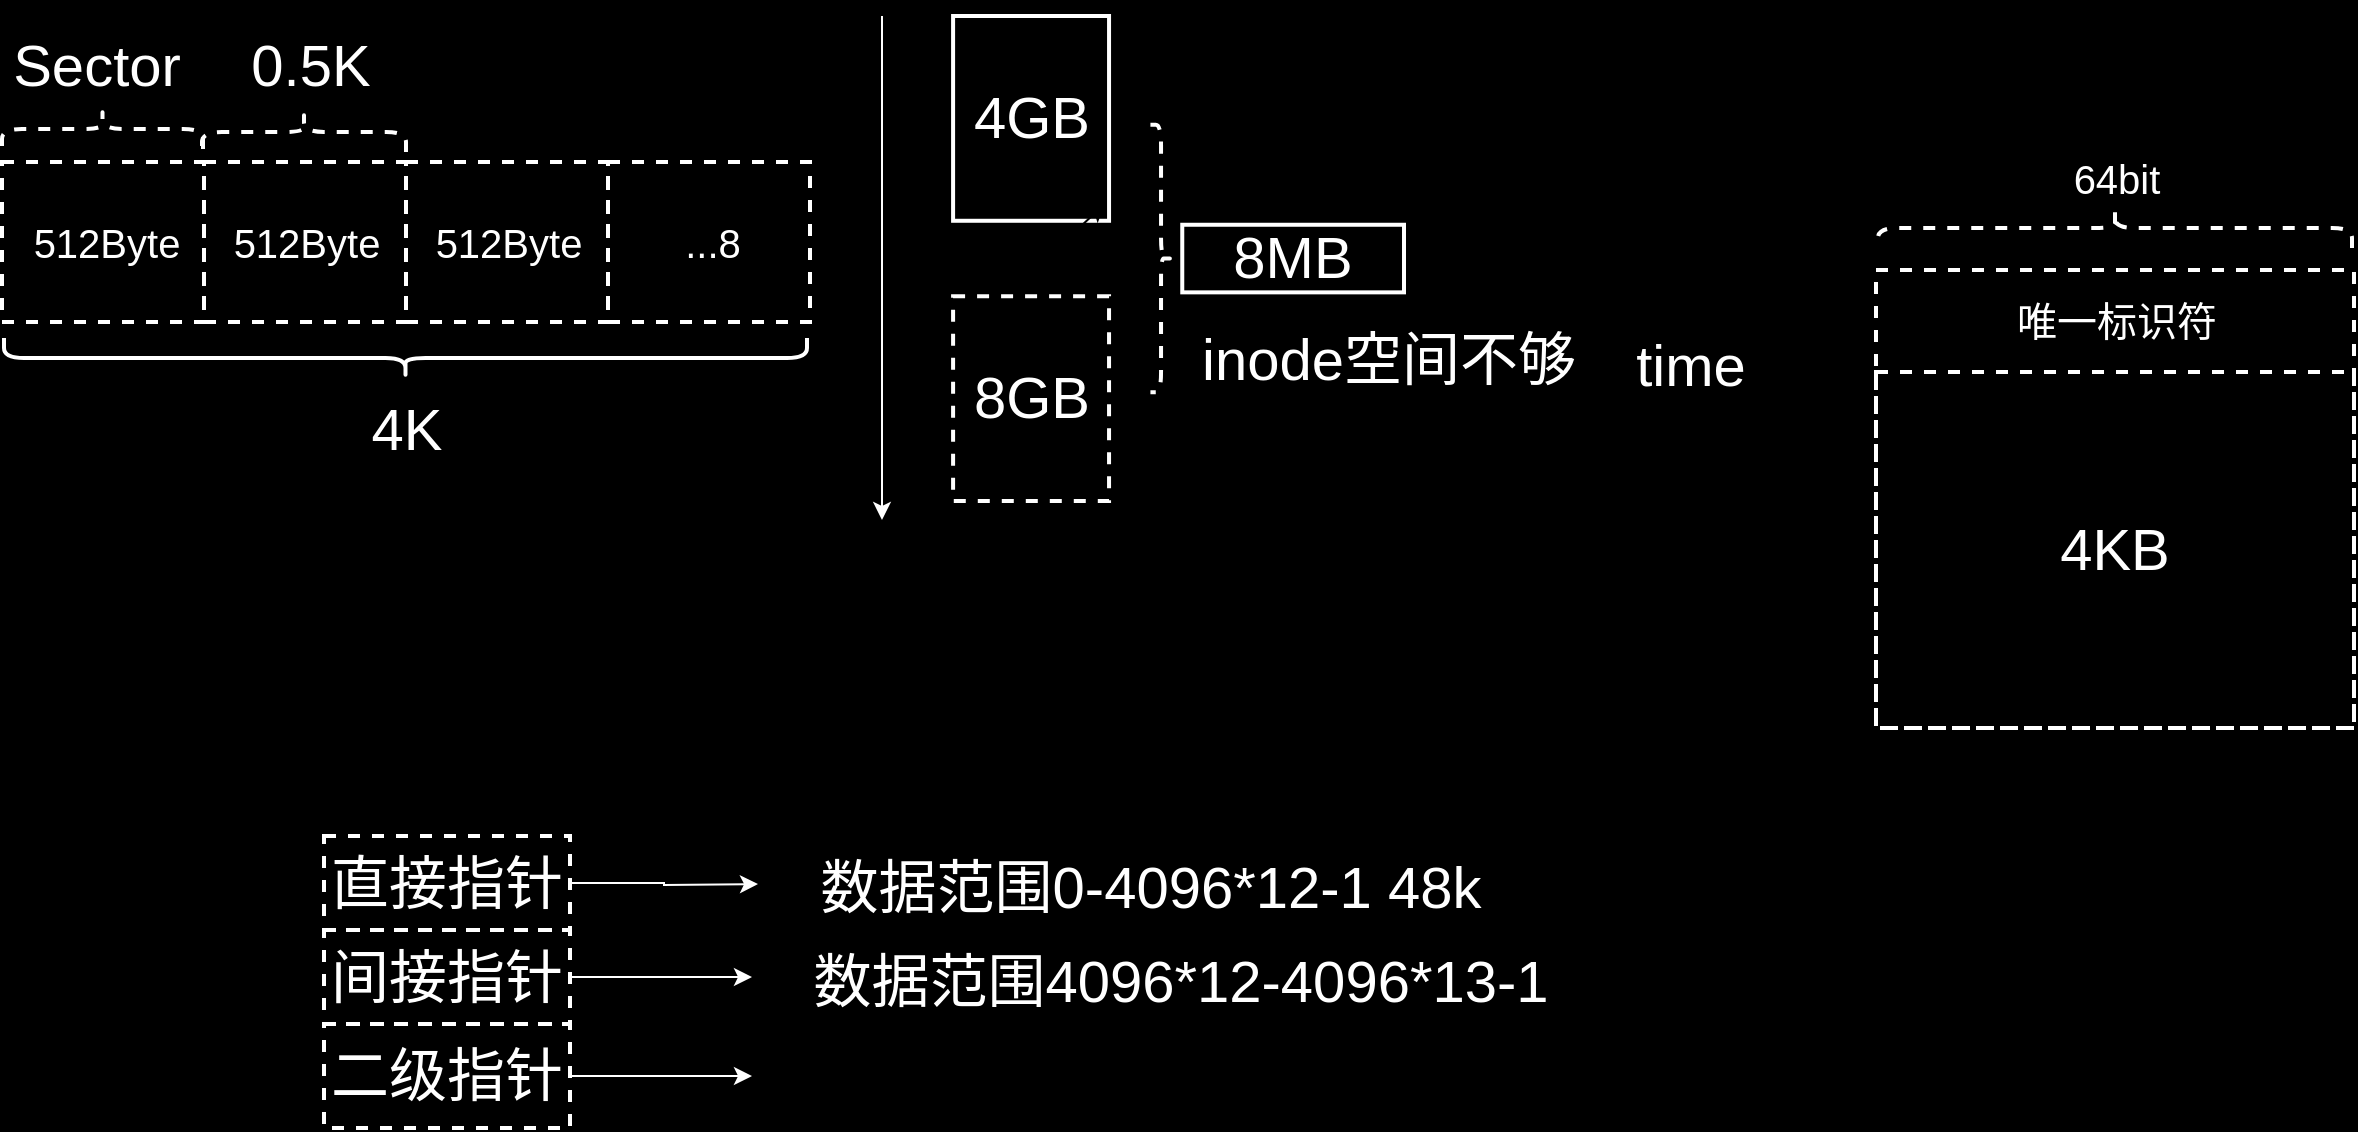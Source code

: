 <mxfile version="16.0.3" type="github">
  <diagram id="p1VeRYyc55zru8FFLErf" name="第 1 页">
    <mxGraphModel dx="1200" dy="744" grid="0" gridSize="10" guides="1" tooltips="1" connect="1" arrows="1" fold="1" page="1" pageScale="1" pageWidth="1169" pageHeight="1654" background="#000000" math="0" shadow="0">
      <root>
        <mxCell id="0" />
        <mxCell id="1" parent="0" />
        <mxCell id="rM-OuuZ2YW4BVTtlJVu3-19" value="" style="group" vertex="1" connectable="0" parent="1">
          <mxGeometry x="955" y="90" width="239" height="289" as="geometry" />
        </mxCell>
        <mxCell id="rM-OuuZ2YW4BVTtlJVu3-14" value="" style="rounded=0;whiteSpace=wrap;html=1;fontSize=20;fontColor=#FFFFFF;strokeColor=#FFFFFF;strokeWidth=2;fillColor=none;dashed=1;" vertex="1" parent="rM-OuuZ2YW4BVTtlJVu3-19">
          <mxGeometry y="60" width="239" height="229" as="geometry" />
        </mxCell>
        <mxCell id="rM-OuuZ2YW4BVTtlJVu3-15" value="&lt;font style=&quot;font-size: 29px&quot;&gt;4KB&lt;/font&gt;" style="rounded=0;whiteSpace=wrap;html=1;dashed=1;fontSize=20;fontColor=#FFFFFF;strokeColor=#FFFFFF;strokeWidth=2;fillColor=none;" vertex="1" parent="rM-OuuZ2YW4BVTtlJVu3-19">
          <mxGeometry y="111" width="239" height="178" as="geometry" />
        </mxCell>
        <mxCell id="rM-OuuZ2YW4BVTtlJVu3-16" value="唯一标识符" style="text;html=1;align=center;verticalAlign=middle;resizable=0;points=[];autosize=1;strokeColor=none;fillColor=none;fontSize=20;fontColor=#FFFFFF;" vertex="1" parent="rM-OuuZ2YW4BVTtlJVu3-19">
          <mxGeometry x="64.5" y="71" width="110" height="28" as="geometry" />
        </mxCell>
        <mxCell id="rM-OuuZ2YW4BVTtlJVu3-17" value="" style="shape=curlyBracket;whiteSpace=wrap;html=1;rounded=1;dashed=1;fontSize=20;fontColor=#FFFFFF;strokeColor=#FFFFFF;strokeWidth=2;fillColor=none;rotation=90;" vertex="1" parent="rM-OuuZ2YW4BVTtlJVu3-19">
          <mxGeometry x="109.5" y="-79.5" width="20" height="237" as="geometry" />
        </mxCell>
        <mxCell id="rM-OuuZ2YW4BVTtlJVu3-18" value="64bit" style="text;html=1;align=center;verticalAlign=middle;resizable=0;points=[];autosize=1;strokeColor=none;fillColor=none;fontSize=20;fontColor=#FFFFFF;" vertex="1" parent="rM-OuuZ2YW4BVTtlJVu3-19">
          <mxGeometry x="93" width="53" height="28" as="geometry" />
        </mxCell>
        <mxCell id="rM-OuuZ2YW4BVTtlJVu3-27" value="" style="group" vertex="1" connectable="0" parent="1">
          <mxGeometry x="18" y="28" width="404" height="221" as="geometry" />
        </mxCell>
        <mxCell id="rM-OuuZ2YW4BVTtlJVu3-5" value="" style="group" vertex="1" connectable="0" parent="rM-OuuZ2YW4BVTtlJVu3-27">
          <mxGeometry y="68" width="404" height="80" as="geometry" />
        </mxCell>
        <mxCell id="rM-OuuZ2YW4BVTtlJVu3-1" value="" style="rounded=0;whiteSpace=wrap;html=1;dashed=1;strokeWidth=2;fillColor=none;strokeColor=#FFFFFF;" vertex="1" parent="rM-OuuZ2YW4BVTtlJVu3-5">
          <mxGeometry width="101" height="80" as="geometry" />
        </mxCell>
        <mxCell id="rM-OuuZ2YW4BVTtlJVu3-2" value="" style="rounded=0;whiteSpace=wrap;html=1;dashed=1;strokeWidth=2;fillColor=none;strokeColor=#FFFFFF;" vertex="1" parent="rM-OuuZ2YW4BVTtlJVu3-5">
          <mxGeometry x="101" width="101" height="80" as="geometry" />
        </mxCell>
        <mxCell id="rM-OuuZ2YW4BVTtlJVu3-3" value="" style="rounded=0;whiteSpace=wrap;html=1;dashed=1;strokeWidth=2;fillColor=none;strokeColor=#FFFFFF;" vertex="1" parent="rM-OuuZ2YW4BVTtlJVu3-5">
          <mxGeometry x="202" width="101" height="80" as="geometry" />
        </mxCell>
        <mxCell id="rM-OuuZ2YW4BVTtlJVu3-4" value="" style="rounded=0;whiteSpace=wrap;html=1;dashed=1;strokeWidth=2;fillColor=none;strokeColor=#FFFFFF;" vertex="1" parent="rM-OuuZ2YW4BVTtlJVu3-5">
          <mxGeometry x="303" width="101" height="80" as="geometry" />
        </mxCell>
        <mxCell id="rM-OuuZ2YW4BVTtlJVu3-8" value="&lt;font style=&quot;font-size: 20px&quot;&gt;...8&lt;/font&gt;" style="text;html=1;align=center;verticalAlign=middle;resizable=0;points=[];autosize=1;strokeColor=none;fillColor=none;fontColor=#FFFFFF;strokeWidth=5;" vertex="1" parent="rM-OuuZ2YW4BVTtlJVu3-5">
          <mxGeometry x="335.5" y="30" width="38" height="20" as="geometry" />
        </mxCell>
        <mxCell id="rM-OuuZ2YW4BVTtlJVu3-9" value="512Byte" style="text;html=1;align=center;verticalAlign=middle;resizable=0;points=[];autosize=1;strokeColor=none;fillColor=none;fontSize=20;fontColor=#FFFFFF;" vertex="1" parent="rM-OuuZ2YW4BVTtlJVu3-5">
          <mxGeometry x="10" y="26" width="83" height="28" as="geometry" />
        </mxCell>
        <mxCell id="rM-OuuZ2YW4BVTtlJVu3-11" value="512Byte" style="text;html=1;align=center;verticalAlign=middle;resizable=0;points=[];autosize=1;strokeColor=none;fillColor=none;fontSize=20;fontColor=#FFFFFF;" vertex="1" parent="rM-OuuZ2YW4BVTtlJVu3-5">
          <mxGeometry x="110" y="26" width="83" height="28" as="geometry" />
        </mxCell>
        <mxCell id="rM-OuuZ2YW4BVTtlJVu3-12" value="512Byte" style="text;html=1;align=center;verticalAlign=middle;resizable=0;points=[];autosize=1;strokeColor=none;fillColor=none;fontSize=20;fontColor=#FFFFFF;" vertex="1" parent="rM-OuuZ2YW4BVTtlJVu3-5">
          <mxGeometry x="211" y="26" width="83" height="28" as="geometry" />
        </mxCell>
        <mxCell id="rM-OuuZ2YW4BVTtlJVu3-6" value="" style="shape=curlyBracket;whiteSpace=wrap;html=1;rounded=1;strokeColor=#FFFFFF;strokeWidth=2;fillColor=none;rotation=-90;" vertex="1" parent="rM-OuuZ2YW4BVTtlJVu3-27">
          <mxGeometry x="191.75" y="-34.75" width="20" height="401.5" as="geometry" />
        </mxCell>
        <mxCell id="rM-OuuZ2YW4BVTtlJVu3-21" value="" style="shape=curlyBracket;whiteSpace=wrap;html=1;rounded=1;dashed=1;fontSize=29;fontColor=#FFFFFF;strokeColor=#FFFFFF;strokeWidth=2;fillColor=none;rotation=90;" vertex="1" parent="rM-OuuZ2YW4BVTtlJVu3-27">
          <mxGeometry x="141" y="2" width="20" height="102" as="geometry" />
        </mxCell>
        <mxCell id="rM-OuuZ2YW4BVTtlJVu3-22" value="0.5K" style="text;html=1;align=center;verticalAlign=middle;resizable=0;points=[];autosize=1;strokeColor=none;fillColor=none;fontSize=29;fontColor=#FFFFFF;" vertex="1" parent="rM-OuuZ2YW4BVTtlJVu3-27">
          <mxGeometry x="119" width="70" height="39" as="geometry" />
        </mxCell>
        <mxCell id="rM-OuuZ2YW4BVTtlJVu3-23" value="4K" style="text;html=1;align=center;verticalAlign=middle;resizable=0;points=[];autosize=1;strokeColor=none;fillColor=none;fontSize=29;fontColor=#FFFFFF;" vertex="1" parent="rM-OuuZ2YW4BVTtlJVu3-27">
          <mxGeometry x="179.25" y="182" width="45" height="39" as="geometry" />
        </mxCell>
        <mxCell id="rM-OuuZ2YW4BVTtlJVu3-25" value="" style="shape=curlyBracket;whiteSpace=wrap;html=1;rounded=1;dashed=1;fontSize=29;fontColor=#FFFFFF;strokeColor=#FFFFFF;strokeWidth=2;fillColor=none;rotation=90;size=0.5;" vertex="1" parent="rM-OuuZ2YW4BVTtlJVu3-27">
          <mxGeometry x="40.25" y="1.25" width="20" height="100.5" as="geometry" />
        </mxCell>
        <mxCell id="rM-OuuZ2YW4BVTtlJVu3-26" value="Sector" style="text;html=1;align=center;verticalAlign=middle;resizable=0;points=[];autosize=1;strokeColor=none;fillColor=none;fontSize=29;fontColor=#FFFFFF;" vertex="1" parent="rM-OuuZ2YW4BVTtlJVu3-27">
          <mxGeometry width="94" height="39" as="geometry" />
        </mxCell>
        <mxCell id="rM-OuuZ2YW4BVTtlJVu3-34" value="time" style="text;html=1;align=center;verticalAlign=middle;resizable=0;points=[];autosize=1;strokeColor=none;fillColor=none;fontSize=29;fontColor=#FFFFFF;" vertex="1" parent="1">
          <mxGeometry x="829" y="178" width="65" height="39" as="geometry" />
        </mxCell>
        <mxCell id="rM-OuuZ2YW4BVTtlJVu3-36" value="" style="group" vertex="1" connectable="0" parent="1">
          <mxGeometry x="458" y="23" width="261" height="252" as="geometry" />
        </mxCell>
        <mxCell id="rM-OuuZ2YW4BVTtlJVu3-28" value="4GB" style="rounded=0;whiteSpace=wrap;html=1;fontSize=29;fontColor=#FFFFFF;strokeColor=#FFFFFF;strokeWidth=2;fillColor=none;" vertex="1" parent="rM-OuuZ2YW4BVTtlJVu3-36">
          <mxGeometry x="35.543" width="77.982" height="102.391" as="geometry" />
        </mxCell>
        <mxCell id="rM-OuuZ2YW4BVTtlJVu3-29" value="8MB" style="rounded=0;whiteSpace=wrap;html=1;fontSize=29;fontColor=#FFFFFF;strokeColor=#FFFFFF;strokeWidth=2;fillColor=none;" vertex="1" parent="rM-OuuZ2YW4BVTtlJVu3-36">
          <mxGeometry x="150.128" y="104.379" width="110.872" height="33.799" as="geometry" />
        </mxCell>
        <mxCell id="rM-OuuZ2YW4BVTtlJVu3-30" value="8GB" style="rounded=0;whiteSpace=wrap;html=1;fontSize=29;fontColor=#FFFFFF;strokeColor=#FFFFFF;strokeWidth=2;fillColor=none;dashed=1;" vertex="1" parent="rM-OuuZ2YW4BVTtlJVu3-36">
          <mxGeometry x="35.543" y="140.166" width="77.982" height="102.391" as="geometry" />
        </mxCell>
        <mxCell id="rM-OuuZ2YW4BVTtlJVu3-31" value="" style="shape=curlyBracket;whiteSpace=wrap;html=1;rounded=1;flipH=1;dashed=1;fontSize=29;fontColor=#FFFFFF;strokeColor=#FFFFFF;strokeWidth=2;fillColor=none;size=0.5;" vertex="1" parent="rM-OuuZ2YW4BVTtlJVu3-36">
          <mxGeometry x="134.213" y="54.426" width="10.61" height="133.704" as="geometry" />
        </mxCell>
        <mxCell id="rM-OuuZ2YW4BVTtlJVu3-32" value="" style="endArrow=classic;html=1;rounded=0;fontSize=29;fontColor=#FFFFFF;" edge="1" parent="rM-OuuZ2YW4BVTtlJVu3-36">
          <mxGeometry width="50" height="50" relative="1" as="geometry">
            <mxPoint x="84.878" y="118.793" as="sourcePoint" />
            <mxPoint x="111.402" y="93.941" as="targetPoint" />
          </mxGeometry>
        </mxCell>
        <mxCell id="rM-OuuZ2YW4BVTtlJVu3-33" value="" style="endArrow=classic;html=1;rounded=0;fontSize=29;fontColor=#FFFFFF;strokeColor=#FFFFFF;" edge="1" parent="rM-OuuZ2YW4BVTtlJVu3-36">
          <mxGeometry width="50" height="50" relative="1" as="geometry">
            <mxPoint as="sourcePoint" />
            <mxPoint y="252" as="targetPoint" />
          </mxGeometry>
        </mxCell>
        <mxCell id="rM-OuuZ2YW4BVTtlJVu3-35" value="inode空间不够" style="text;html=1;align=center;verticalAlign=middle;resizable=0;points=[];autosize=1;strokeColor=none;fillColor=none;fontSize=29;fontColor=#FFFFFF;" vertex="1" parent="rM-OuuZ2YW4BVTtlJVu3-36">
          <mxGeometry x="154.902" y="152.095" width="197" height="39" as="geometry" />
        </mxCell>
        <mxCell id="rM-OuuZ2YW4BVTtlJVu3-40" style="edgeStyle=orthogonalEdgeStyle;rounded=0;orthogonalLoop=1;jettySize=auto;html=1;exitX=1;exitY=0.5;exitDx=0;exitDy=0;fontSize=29;fontColor=#FFFFFF;strokeColor=#FFFFFF;" edge="1" parent="1" source="rM-OuuZ2YW4BVTtlJVu3-37">
          <mxGeometry relative="1" as="geometry">
            <mxPoint x="396" y="457" as="targetPoint" />
          </mxGeometry>
        </mxCell>
        <mxCell id="rM-OuuZ2YW4BVTtlJVu3-37" value="直接指针" style="rounded=0;whiteSpace=wrap;html=1;dashed=1;fontSize=29;fontColor=#FFFFFF;strokeColor=#FFFFFF;strokeWidth=2;fillColor=none;" vertex="1" parent="1">
          <mxGeometry x="179" y="433" width="123" height="47" as="geometry" />
        </mxCell>
        <mxCell id="rM-OuuZ2YW4BVTtlJVu3-44" style="edgeStyle=orthogonalEdgeStyle;rounded=0;orthogonalLoop=1;jettySize=auto;html=1;fontSize=29;fontColor=#FFFFFF;strokeColor=#FFFFFF;" edge="1" parent="1" source="rM-OuuZ2YW4BVTtlJVu3-38">
          <mxGeometry relative="1" as="geometry">
            <mxPoint x="393" y="503.5" as="targetPoint" />
          </mxGeometry>
        </mxCell>
        <mxCell id="rM-OuuZ2YW4BVTtlJVu3-38" value="间接指针" style="rounded=0;whiteSpace=wrap;html=1;dashed=1;fontSize=29;fontColor=#FFFFFF;strokeColor=#FFFFFF;strokeWidth=2;fillColor=none;" vertex="1" parent="1">
          <mxGeometry x="179" y="480" width="123" height="47" as="geometry" />
        </mxCell>
        <mxCell id="rM-OuuZ2YW4BVTtlJVu3-45" style="edgeStyle=orthogonalEdgeStyle;rounded=0;orthogonalLoop=1;jettySize=auto;html=1;exitX=1;exitY=0.5;exitDx=0;exitDy=0;fontSize=29;fontColor=#FFFFFF;strokeColor=#FFFFFF;" edge="1" parent="1" source="rM-OuuZ2YW4BVTtlJVu3-39">
          <mxGeometry relative="1" as="geometry">
            <mxPoint x="393" y="553" as="targetPoint" />
          </mxGeometry>
        </mxCell>
        <mxCell id="rM-OuuZ2YW4BVTtlJVu3-39" value="二级指针" style="rounded=0;whiteSpace=wrap;html=1;dashed=1;fontSize=29;fontColor=#FFFFFF;strokeColor=#FFFFFF;strokeWidth=2;fillColor=none;" vertex="1" parent="1">
          <mxGeometry x="179" y="527" width="123" height="52" as="geometry" />
        </mxCell>
        <mxCell id="rM-OuuZ2YW4BVTtlJVu3-41" value="数据范围0-4096*12-1 48k" style="text;html=1;align=center;verticalAlign=middle;resizable=0;points=[];autosize=1;strokeColor=none;fillColor=none;fontSize=29;fontColor=#FFFFFF;" vertex="1" parent="1">
          <mxGeometry x="422" y="439" width="340" height="39" as="geometry" />
        </mxCell>
        <mxCell id="rM-OuuZ2YW4BVTtlJVu3-46" value="数据范围4096*12-4096*13-1" style="text;html=1;align=center;verticalAlign=middle;resizable=0;points=[];autosize=1;strokeColor=none;fillColor=none;fontSize=29;fontColor=#FFFFFF;" vertex="1" parent="1">
          <mxGeometry x="418" y="486" width="378" height="39" as="geometry" />
        </mxCell>
      </root>
    </mxGraphModel>
  </diagram>
</mxfile>
